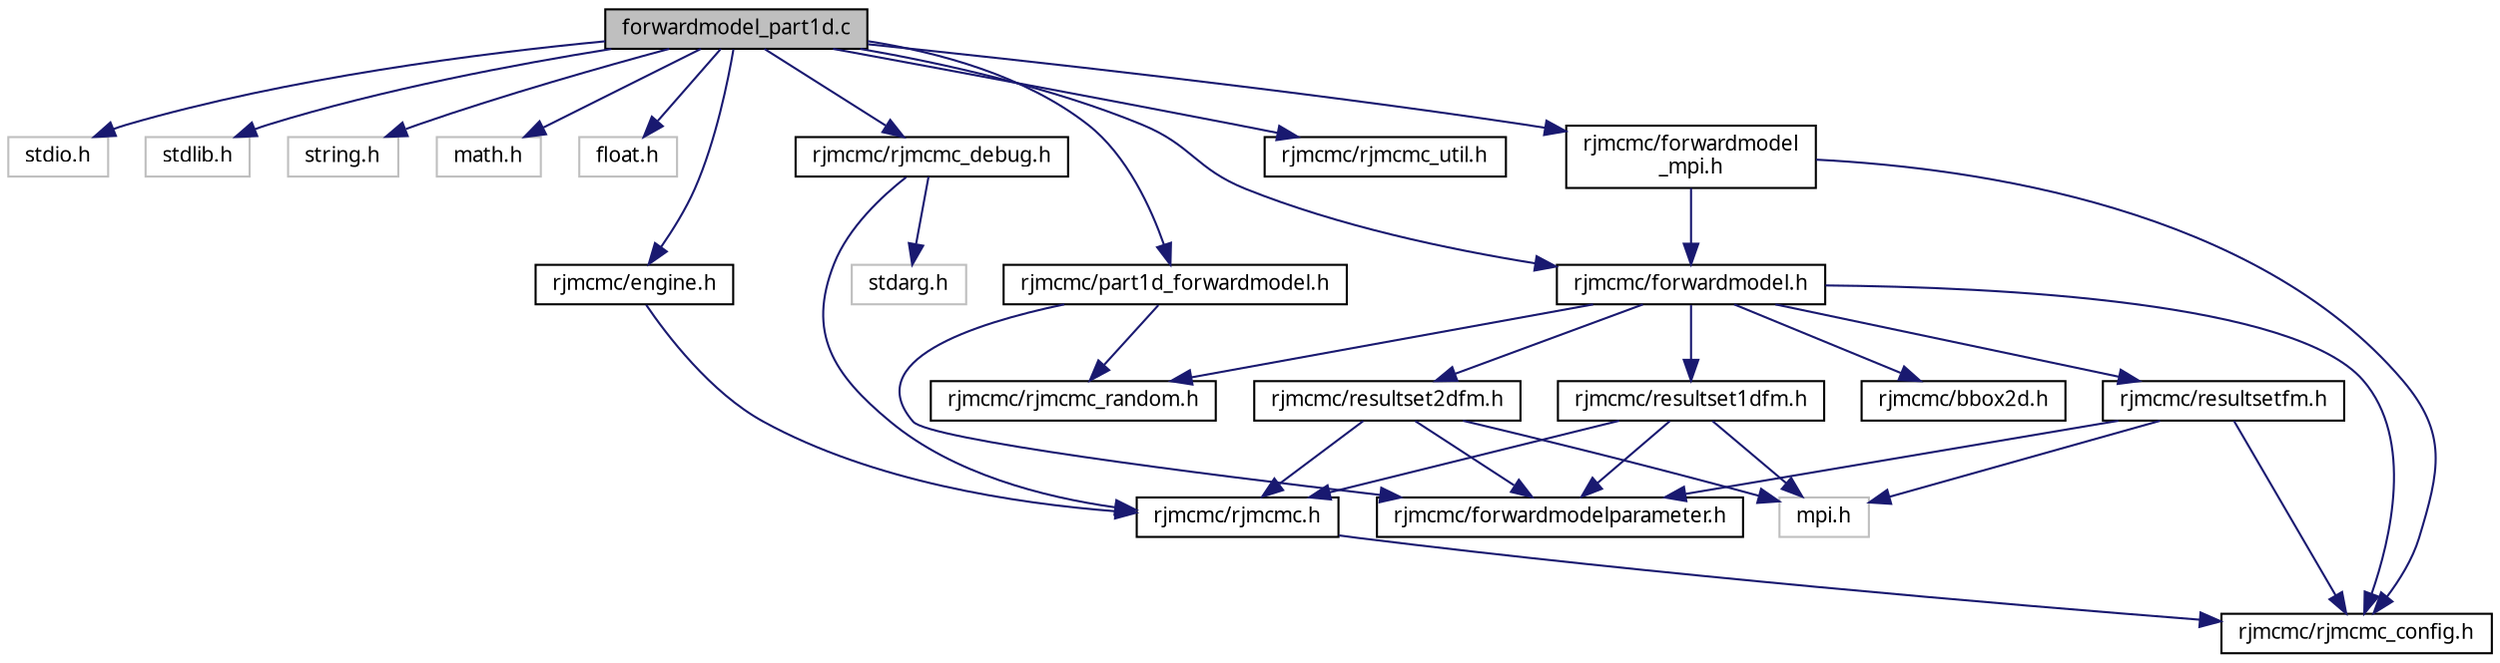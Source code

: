 digraph "forwardmodel_part1d.c"
{
  edge [fontname="FreeSans.ttf",fontsize="10",labelfontname="FreeSans.ttf",labelfontsize="10"];
  node [fontname="FreeSans.ttf",fontsize="10",shape=record];
  Node1 [label="forwardmodel_part1d.c",height=0.2,width=0.4,color="black", fillcolor="grey75", style="filled", fontcolor="black"];
  Node1 -> Node2 [color="midnightblue",fontsize="10",style="solid",fontname="FreeSans.ttf"];
  Node2 [label="stdio.h",height=0.2,width=0.4,color="grey75", fillcolor="white", style="filled"];
  Node1 -> Node3 [color="midnightblue",fontsize="10",style="solid",fontname="FreeSans.ttf"];
  Node3 [label="stdlib.h",height=0.2,width=0.4,color="grey75", fillcolor="white", style="filled"];
  Node1 -> Node4 [color="midnightblue",fontsize="10",style="solid",fontname="FreeSans.ttf"];
  Node4 [label="string.h",height=0.2,width=0.4,color="grey75", fillcolor="white", style="filled"];
  Node1 -> Node5 [color="midnightblue",fontsize="10",style="solid",fontname="FreeSans.ttf"];
  Node5 [label="math.h",height=0.2,width=0.4,color="grey75", fillcolor="white", style="filled"];
  Node1 -> Node6 [color="midnightblue",fontsize="10",style="solid",fontname="FreeSans.ttf"];
  Node6 [label="float.h",height=0.2,width=0.4,color="grey75", fillcolor="white", style="filled"];
  Node1 -> Node7 [color="midnightblue",fontsize="10",style="solid",fontname="FreeSans.ttf"];
  Node7 [label="rjmcmc/engine.h",height=0.2,width=0.4,color="black", fillcolor="white", style="filled",URL="$engine_8h.html"];
  Node7 -> Node8 [color="midnightblue",fontsize="10",style="solid",fontname="FreeSans.ttf"];
  Node8 [label="rjmcmc/rjmcmc.h",height=0.2,width=0.4,color="black", fillcolor="white", style="filled",URL="$rjmcmc_8h.html"];
  Node8 -> Node9 [color="midnightblue",fontsize="10",style="solid",fontname="FreeSans.ttf"];
  Node9 [label="rjmcmc/rjmcmc_config.h",height=0.2,width=0.4,color="black", fillcolor="white", style="filled",URL="$rjmcmc__config_8h.html"];
  Node1 -> Node10 [color="midnightblue",fontsize="10",style="solid",fontname="FreeSans.ttf"];
  Node10 [label="rjmcmc/forwardmodel.h",height=0.2,width=0.4,color="black", fillcolor="white", style="filled",URL="$forwardmodel_8h.html",tooltip="Simple Forward Model Routines. "];
  Node10 -> Node9 [color="midnightblue",fontsize="10",style="solid",fontname="FreeSans.ttf"];
  Node10 -> Node11 [color="midnightblue",fontsize="10",style="solid",fontname="FreeSans.ttf"];
  Node11 [label="rjmcmc/resultsetfm.h",height=0.2,width=0.4,color="black", fillcolor="white", style="filled",URL="$resultsetfm_8h.html"];
  Node11 -> Node9 [color="midnightblue",fontsize="10",style="solid",fontname="FreeSans.ttf"];
  Node11 -> Node12 [color="midnightblue",fontsize="10",style="solid",fontname="FreeSans.ttf"];
  Node12 [label="rjmcmc/forwardmodelparameter.h",height=0.2,width=0.4,color="black", fillcolor="white", style="filled",URL="$forwardmodelparameter_8h.html"];
  Node11 -> Node13 [color="midnightblue",fontsize="10",style="solid",fontname="FreeSans.ttf"];
  Node13 [label="mpi.h",height=0.2,width=0.4,color="grey75", fillcolor="white", style="filled"];
  Node10 -> Node14 [color="midnightblue",fontsize="10",style="solid",fontname="FreeSans.ttf"];
  Node14 [label="rjmcmc/resultset1dfm.h",height=0.2,width=0.4,color="black", fillcolor="white", style="filled",URL="$resultset1dfm_8h.html"];
  Node14 -> Node8 [color="midnightblue",fontsize="10",style="solid",fontname="FreeSans.ttf"];
  Node14 -> Node12 [color="midnightblue",fontsize="10",style="solid",fontname="FreeSans.ttf"];
  Node14 -> Node13 [color="midnightblue",fontsize="10",style="solid",fontname="FreeSans.ttf"];
  Node10 -> Node15 [color="midnightblue",fontsize="10",style="solid",fontname="FreeSans.ttf"];
  Node15 [label="rjmcmc/resultset2dfm.h",height=0.2,width=0.4,color="black", fillcolor="white", style="filled",URL="$resultset2dfm_8h.html"];
  Node15 -> Node8 [color="midnightblue",fontsize="10",style="solid",fontname="FreeSans.ttf"];
  Node15 -> Node12 [color="midnightblue",fontsize="10",style="solid",fontname="FreeSans.ttf"];
  Node15 -> Node13 [color="midnightblue",fontsize="10",style="solid",fontname="FreeSans.ttf"];
  Node10 -> Node16 [color="midnightblue",fontsize="10",style="solid",fontname="FreeSans.ttf"];
  Node16 [label="rjmcmc/bbox2d.h",height=0.2,width=0.4,color="black", fillcolor="white", style="filled",URL="$bbox2d_8h.html",tooltip="2D Bounding Box routines "];
  Node10 -> Node17 [color="midnightblue",fontsize="10",style="solid",fontname="FreeSans.ttf"];
  Node17 [label="rjmcmc/rjmcmc_random.h",height=0.2,width=0.4,color="black", fillcolor="white", style="filled",URL="$rjmcmc__random_8h.html"];
  Node1 -> Node18 [color="midnightblue",fontsize="10",style="solid",fontname="FreeSans.ttf"];
  Node18 [label="rjmcmc/forwardmodel\l_mpi.h",height=0.2,width=0.4,color="black", fillcolor="white", style="filled",URL="$forwardmodel__mpi_8h.html"];
  Node18 -> Node9 [color="midnightblue",fontsize="10",style="solid",fontname="FreeSans.ttf"];
  Node18 -> Node10 [color="midnightblue",fontsize="10",style="solid",fontname="FreeSans.ttf"];
  Node1 -> Node19 [color="midnightblue",fontsize="10",style="solid",fontname="FreeSans.ttf"];
  Node19 [label="rjmcmc/part1d_forwardmodel.h",height=0.2,width=0.4,color="black", fillcolor="white", style="filled",URL="$part1d__forwardmodel_8h.html"];
  Node19 -> Node12 [color="midnightblue",fontsize="10",style="solid",fontname="FreeSans.ttf"];
  Node19 -> Node17 [color="midnightblue",fontsize="10",style="solid",fontname="FreeSans.ttf"];
  Node1 -> Node20 [color="midnightblue",fontsize="10",style="solid",fontname="FreeSans.ttf"];
  Node20 [label="rjmcmc/rjmcmc_util.h",height=0.2,width=0.4,color="black", fillcolor="white", style="filled",URL="$rjmcmc__util_8h.html"];
  Node1 -> Node21 [color="midnightblue",fontsize="10",style="solid",fontname="FreeSans.ttf"];
  Node21 [label="rjmcmc/rjmcmc_debug.h",height=0.2,width=0.4,color="black", fillcolor="white", style="filled",URL="$rjmcmc__debug_8h.html"];
  Node21 -> Node22 [color="midnightblue",fontsize="10",style="solid",fontname="FreeSans.ttf"];
  Node22 [label="stdarg.h",height=0.2,width=0.4,color="grey75", fillcolor="white", style="filled"];
  Node21 -> Node8 [color="midnightblue",fontsize="10",style="solid",fontname="FreeSans.ttf"];
}
